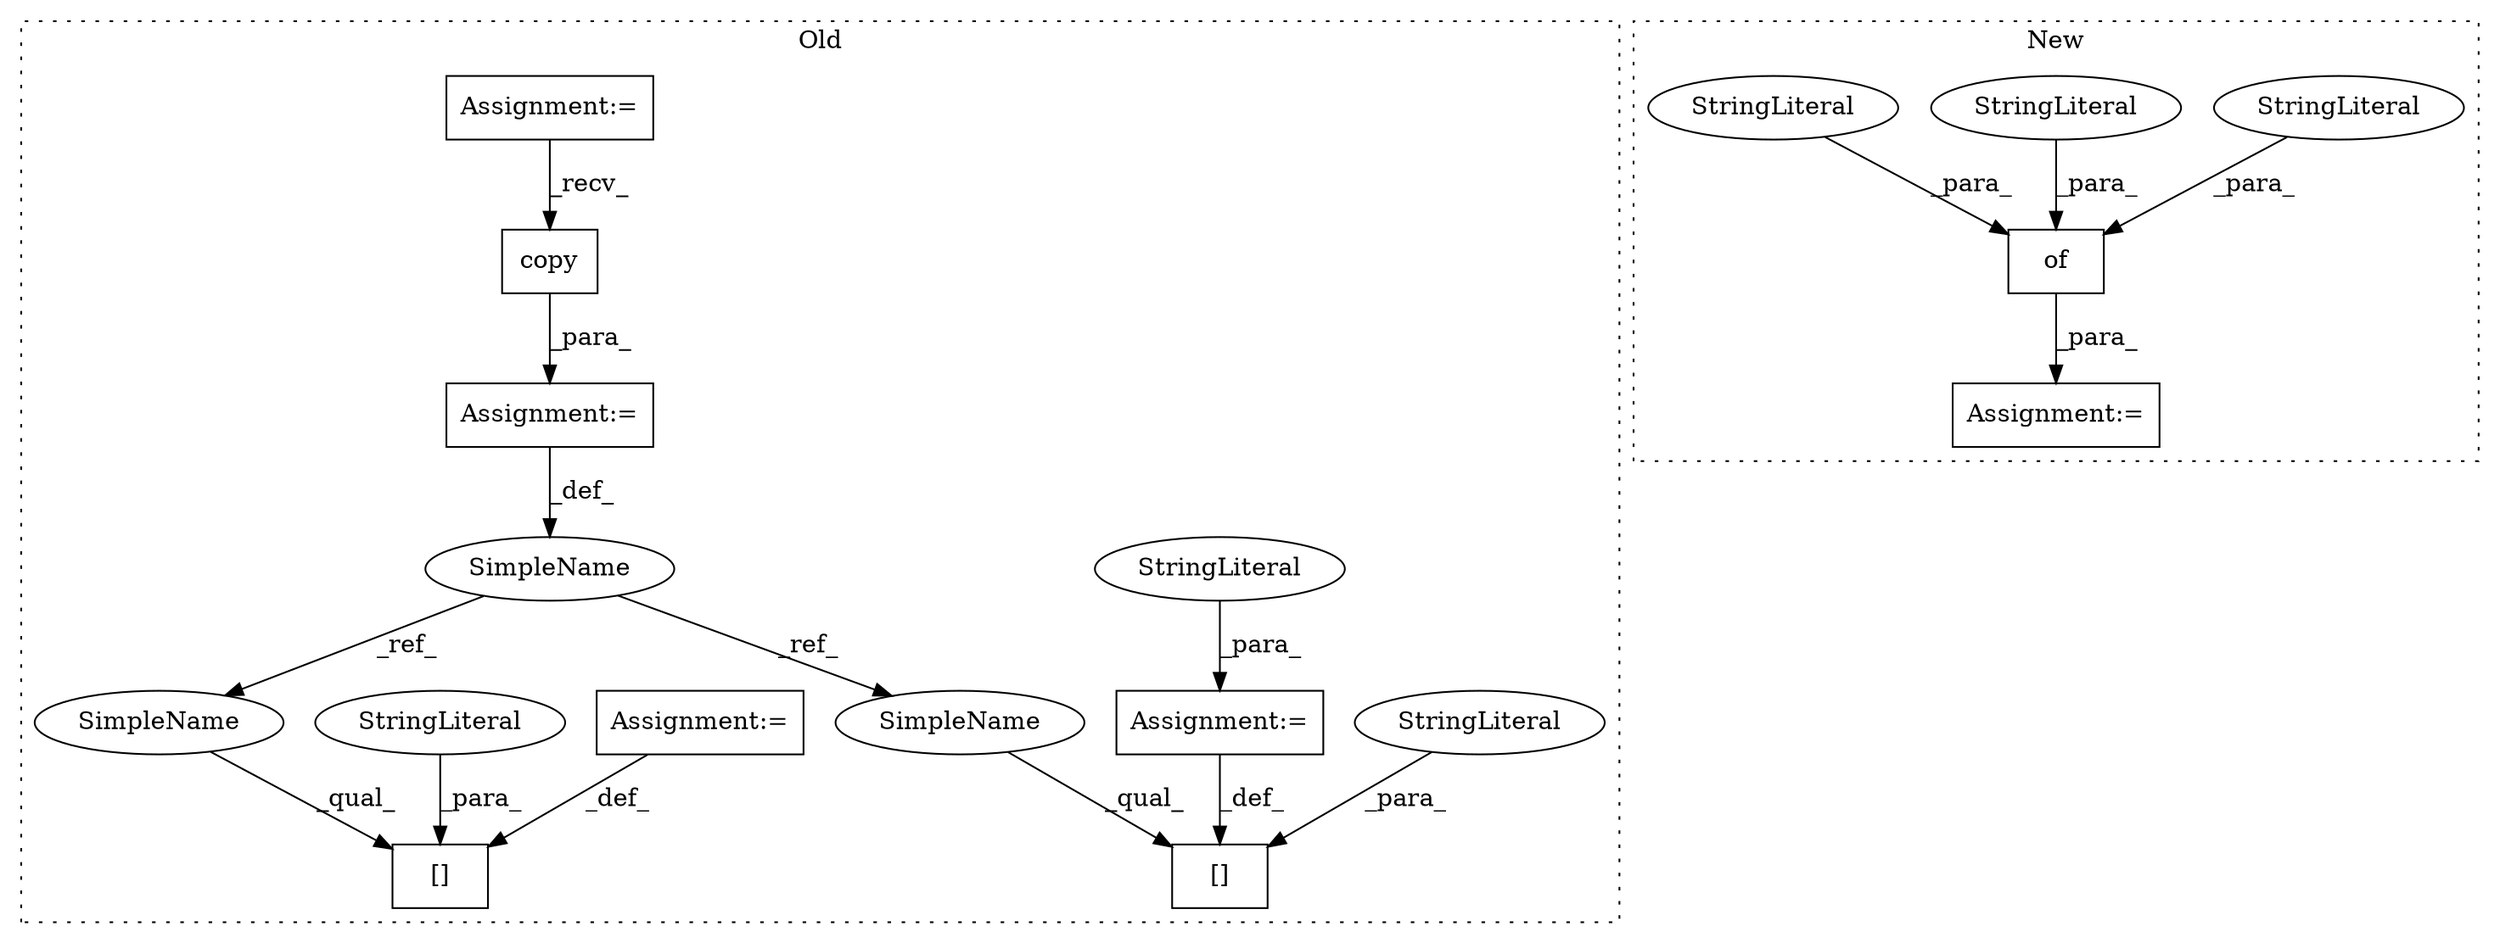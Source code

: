 digraph G {
subgraph cluster0 {
1 [label="copy" a="32" s="13029" l="6" shape="box"];
3 [label="Assignment:=" a="7" s="13020" l="1" shape="box"];
7 [label="[]" a="2" s="13290,13333" l="25,1" shape="box"];
8 [label="StringLiteral" a="45" s="13315" l="18" shape="ellipse"];
9 [label="Assignment:=" a="7" s="13334" l="1" shape="box"];
10 [label="[]" a="2" s="13202,13255" l="25,1" shape="box"];
12 [label="StringLiteral" a="45" s="13227" l="28" shape="ellipse"];
13 [label="StringLiteral" a="45" s="13335" l="15" shape="ellipse"];
14 [label="Assignment:=" a="7" s="12768" l="4" shape="box"];
15 [label="SimpleName" a="42" s="12996" l="24" shape="ellipse"];
16 [label="Assignment:=" a="7" s="12813" l="7" shape="box"];
17 [label="SimpleName" a="42" s="13290" l="24" shape="ellipse"];
18 [label="SimpleName" a="42" s="13202" l="24" shape="ellipse"];
label = "Old";
style="dotted";
}
subgraph cluster1 {
2 [label="of" a="32" s="15219,15454" l="3,1" shape="box"];
4 [label="Assignment:=" a="7" s="15214" l="1" shape="box"];
5 [label="StringLiteral" a="45" s="15379" l="28" shape="ellipse"];
6 [label="StringLiteral" a="45" s="15408" l="15" shape="ellipse"];
11 [label="StringLiteral" a="45" s="15424" l="18" shape="ellipse"];
label = "New";
style="dotted";
}
1 -> 3 [label="_para_"];
2 -> 4 [label="_para_"];
3 -> 15 [label="_def_"];
5 -> 2 [label="_para_"];
6 -> 2 [label="_para_"];
8 -> 7 [label="_para_"];
9 -> 7 [label="_def_"];
11 -> 2 [label="_para_"];
12 -> 10 [label="_para_"];
13 -> 9 [label="_para_"];
14 -> 10 [label="_def_"];
15 -> 18 [label="_ref_"];
15 -> 17 [label="_ref_"];
16 -> 1 [label="_recv_"];
17 -> 7 [label="_qual_"];
18 -> 10 [label="_qual_"];
}